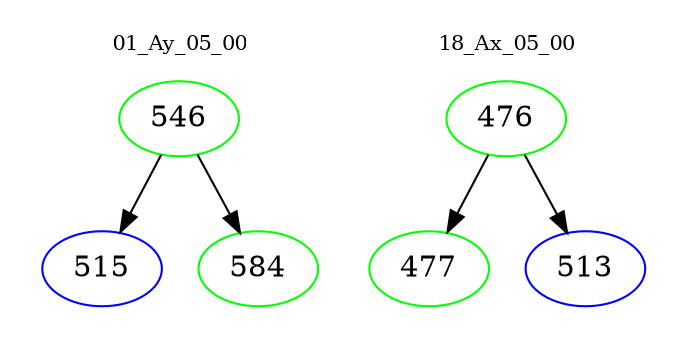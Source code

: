 digraph{
subgraph cluster_0 {
color = white
label = "01_Ay_05_00";
fontsize=10;
T0_546 [label="546", color="green"]
T0_546 -> T0_515 [color="black"]
T0_515 [label="515", color="blue"]
T0_546 -> T0_584 [color="black"]
T0_584 [label="584", color="green"]
}
subgraph cluster_1 {
color = white
label = "18_Ax_05_00";
fontsize=10;
T1_476 [label="476", color="green"]
T1_476 -> T1_477 [color="black"]
T1_477 [label="477", color="green"]
T1_476 -> T1_513 [color="black"]
T1_513 [label="513", color="blue"]
}
}
